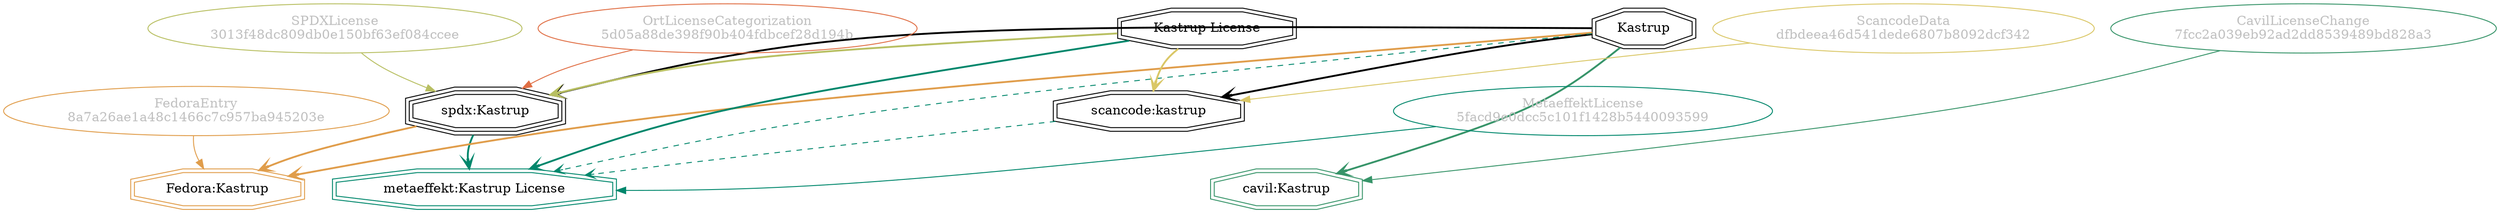 strict digraph {
    node [shape=box];
    graph [splines=curved];
    2408 [label="SPDXLicense\n3013f48dc809db0e150bf63ef084ccee"
         ,fontcolor=gray
         ,color="#b8bf62"
         ,fillcolor="beige;1"
         ,shape=ellipse];
    2409 [label="spdx:Kastrup"
         ,shape=tripleoctagon];
    2410 [label=Kastrup
         ,shape=doubleoctagon];
    2411 [label="Kastrup License"
         ,shape=doubleoctagon];
    6834 [label="FedoraEntry\n8a7a26ae1a48c1466c7c957ba945203e"
         ,fontcolor=gray
         ,color="#e09d4b"
         ,fillcolor="beige;1"
         ,shape=ellipse];
    6835 [label="Fedora:Kastrup"
         ,color="#e09d4b"
         ,shape=doubleoctagon];
    18073 [label="ScancodeData\ndfbdeea46d541dede6807b8092dcf342"
          ,fontcolor=gray
          ,color="#dac767"
          ,fillcolor="beige;1"
          ,shape=ellipse];
    18074 [label="scancode:kastrup"
          ,shape=doubleoctagon];
    28777 [label="OrtLicenseCategorization\n5d05a88de398f90b404fdbcef28d194b"
          ,fontcolor=gray
          ,color="#e06f45"
          ,fillcolor="beige;1"
          ,shape=ellipse];
    37023 [label="CavilLicenseChange\n7fcc2a039eb92ad2dd8539489bd828a3"
          ,fontcolor=gray
          ,color="#379469"
          ,fillcolor="beige;1"
          ,shape=ellipse];
    37024 [label="cavil:Kastrup"
          ,color="#379469"
          ,shape=doubleoctagon];
    44184 [label="MetaeffektLicense\n5facd9e0dcc5c101f1428b5440093599"
          ,fontcolor=gray
          ,color="#00876c"
          ,fillcolor="beige;1"
          ,shape=ellipse];
    44185 [label="metaeffekt:Kastrup License"
          ,color="#00876c"
          ,shape=doubleoctagon];
    2408 -> 2409 [weight=0.5
                 ,color="#b8bf62"];
    2409 -> 6835 [style=bold
                 ,arrowhead=vee
                 ,weight=0.7
                 ,color="#e09d4b"];
    2409 -> 44185 [style=bold
                  ,arrowhead=vee
                  ,weight=0.7
                  ,color="#00876c"];
    2410 -> 2409 [style=bold
                 ,arrowhead=vee
                 ,weight=0.7];
    2410 -> 6835 [style=bold
                 ,arrowhead=vee
                 ,weight=0.7
                 ,color="#e09d4b"];
    2410 -> 18074 [style=bold
                  ,arrowhead=vee
                  ,weight=0.7];
    2410 -> 37024 [style=bold
                  ,arrowhead=vee
                  ,weight=0.7
                  ,color="#379469"];
    2410 -> 37024 [style=bold
                  ,arrowhead=vee
                  ,weight=0.7
                  ,color="#379469"];
    2410 -> 44185 [style=dashed
                  ,arrowhead=vee
                  ,weight=0.5
                  ,color="#00876c"];
    2411 -> 2409 [style=bold
                 ,arrowhead=vee
                 ,weight=0.7
                 ,color="#b8bf62"];
    2411 -> 18074 [style=bold
                  ,arrowhead=vee
                  ,weight=0.7
                  ,color="#dac767"];
    2411 -> 44185 [style=bold
                  ,arrowhead=vee
                  ,weight=0.7
                  ,color="#00876c"];
    2411 -> 44185 [style=bold
                  ,arrowhead=vee
                  ,weight=0.7
                  ,color="#00876c"];
    6834 -> 6835 [weight=0.5
                 ,color="#e09d4b"];
    18073 -> 18074 [weight=0.5
                   ,color="#dac767"];
    18074 -> 44185 [style=dashed
                   ,arrowhead=vee
                   ,weight=0.5
                   ,color="#00876c"];
    28777 -> 2409 [weight=0.5
                  ,color="#e06f45"];
    37023 -> 37024 [weight=0.5
                   ,color="#379469"];
    44184 -> 44185 [weight=0.5
                   ,color="#00876c"];
}
